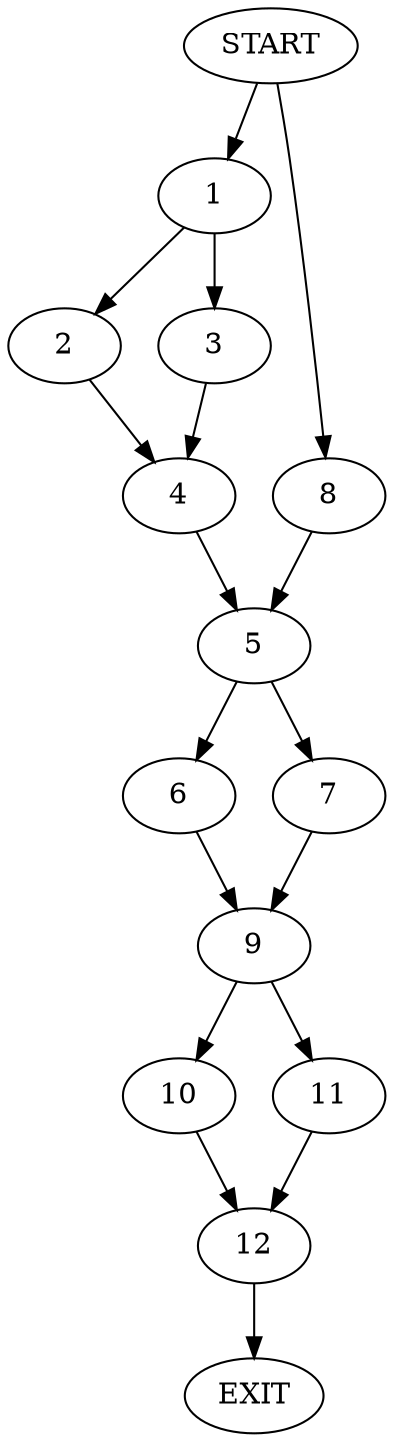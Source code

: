 digraph {
0 [label="START"]
13 [label="EXIT"]
0 -> 1
1 -> 2
1 -> 3
2 -> 4
3 -> 4
4 -> 5
5 -> 6
5 -> 7
0 -> 8
8 -> 5
6 -> 9
7 -> 9
9 -> 10
9 -> 11
11 -> 12
10 -> 12
12 -> 13
}
